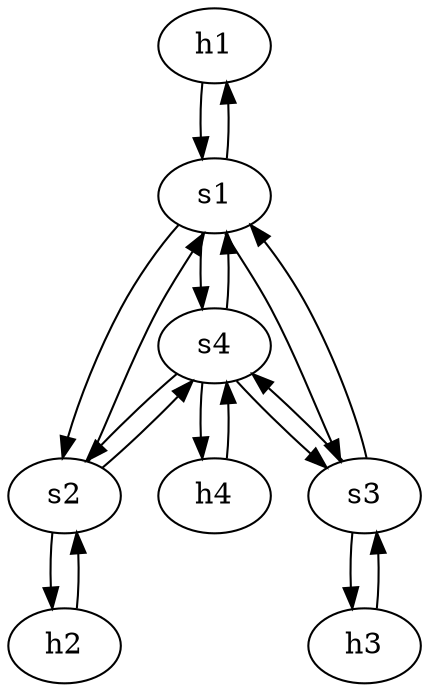 digraph g1 {
  h1 [type = host, mac = "00:00:00:00:00:01", ip = "172.31.1.100"];
  h2 [type = host, mac = "00:00:00:00:00:02", ip = "172.31.2.100"];
  h3 [type = host, mac = "00:00:00:00:00:03", ip = "172.31.3.100"];
  h4 [type = host, mac = "00:00:00:00:00:04", ip = "172.31.4.100"];

  s1 [type = switch, ip = "172.31.1.1", id = 1];
  s2 [type = switch, ip = "172.31.2.1", id = 2];
  s3 [type = switch, ip = "172.31.3.1", id = 3];
  s4 [type = switch, ip = "172.31.4.1", id = 4];

  s1 -> h1 [src_port = 1, dst_port = 1, cost = 1, capacity = "1Gbps"];
  h1 -> s1 [src_port = 1, dst_port = 1, cost = 1, capacity = "1Gbps"];

  s2 -> h2 [src_port = 1, dst_port = 1, cost = 1, capacity = "1Gbps"];
  h2 -> s2 [src_port = 1, dst_port = 1, cost = 1, capacity = "1Gbps"];

  s3 -> h3 [src_port = 1, dst_port = 1, cost = 1, capacity = "1Gbps"];
  h3 -> s3 [src_port = 1, dst_port = 1, cost = 1, capacity = "1Gbps"];

  s4 -> h4 [src_port = 1, dst_port = 1, cost = 1, capacity = "1Gbps"];
  h4 -> s4 [src_port = 1, dst_port = 1, cost = 1, capacity = "1Gbps"];

  s1 -> s2 [src_port = 2, dst_port = 2, cost = 1, capacity = "1Gbps"];
  s1 -> s3 [src_port = 3, dst_port = 3, cost = 1, capacity = "1Gbps"];
  s1 -> s4 [src_port = 4, dst_port = 4, cost = 1, capacity = "1Gbps"];

  s2 -> s1 [src_port = 2, dst_port = 2, cost = 1, capacity = "1Gbps"];
  s2 -> s4 [src_port = 3, dst_port = 2, cost = 1, capacity = "1Gbps"];

  s3 -> s1 [src_port = 3, dst_port = 3, cost = 1, capacity = "1Gbps"];
  s3 -> s4 [src_port = 2, dst_port = 3, cost = 1, capacity = "1Gbps"];

  s4 -> s1 [src_port = 4, dst_port = 4, cost = 1, capacity = "1Gbps"];
  s4 -> s2 [src_port = 2, dst_port = 3, cost = 1, capacity = "1Gbps"];
  s4 -> s3 [src_port = 3, dst_port = 2, cost = 1, capacity = "1Gbps"];
}
